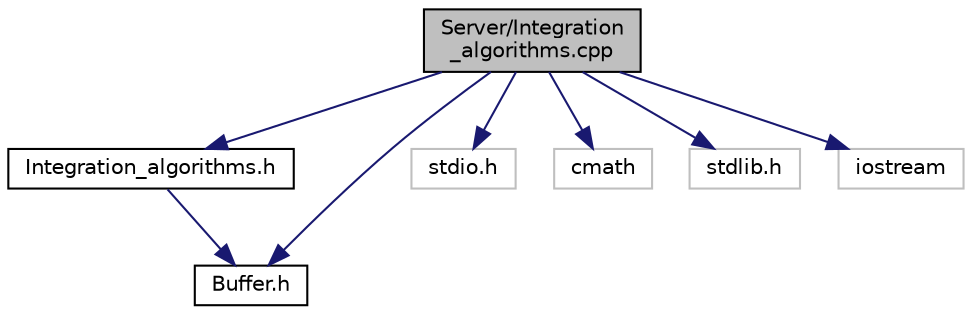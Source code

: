digraph "Server/Integration_algorithms.cpp"
{
 // INTERACTIVE_SVG=YES
 // LATEX_PDF_SIZE
  edge [fontname="Helvetica",fontsize="10",labelfontname="Helvetica",labelfontsize="10"];
  node [fontname="Helvetica",fontsize="10",shape=record];
  Node0 [label="Server/Integration\l_algorithms.cpp",height=0.2,width=0.4,color="black", fillcolor="grey75", style="filled", fontcolor="black",tooltip="Algorithms used for the measurement of the posture of the person wearing the train-A-wear sensor syst..."];
  Node0 -> Node1 [color="midnightblue",fontsize="10",style="solid",fontname="Helvetica"];
  Node1 [label="Integration_algorithms.h",height=0.2,width=0.4,color="black", fillcolor="white", style="filled",URL="$_integration__algorithms_8h.html",tooltip="Algorithms used for the measurement of the posture of the person wearing the train-A-wear sensor syst..."];
  Node1 -> Node2 [color="midnightblue",fontsize="10",style="solid",fontname="Helvetica"];
  Node2 [label="Buffer.h",height=0.2,width=0.4,color="black", fillcolor="white", style="filled",URL="$_buffer_8h.html",tooltip="Buffer for storing the last two values of a sensor."];
  Node0 -> Node2 [color="midnightblue",fontsize="10",style="solid",fontname="Helvetica"];
  Node0 -> Node3 [color="midnightblue",fontsize="10",style="solid",fontname="Helvetica"];
  Node3 [label="stdio.h",height=0.2,width=0.4,color="grey75", fillcolor="white", style="filled",tooltip=" "];
  Node0 -> Node4 [color="midnightblue",fontsize="10",style="solid",fontname="Helvetica"];
  Node4 [label="cmath",height=0.2,width=0.4,color="grey75", fillcolor="white", style="filled",tooltip=" "];
  Node0 -> Node5 [color="midnightblue",fontsize="10",style="solid",fontname="Helvetica"];
  Node5 [label="stdlib.h",height=0.2,width=0.4,color="grey75", fillcolor="white", style="filled",tooltip=" "];
  Node0 -> Node6 [color="midnightblue",fontsize="10",style="solid",fontname="Helvetica"];
  Node6 [label="iostream",height=0.2,width=0.4,color="grey75", fillcolor="white", style="filled",tooltip=" "];
}

